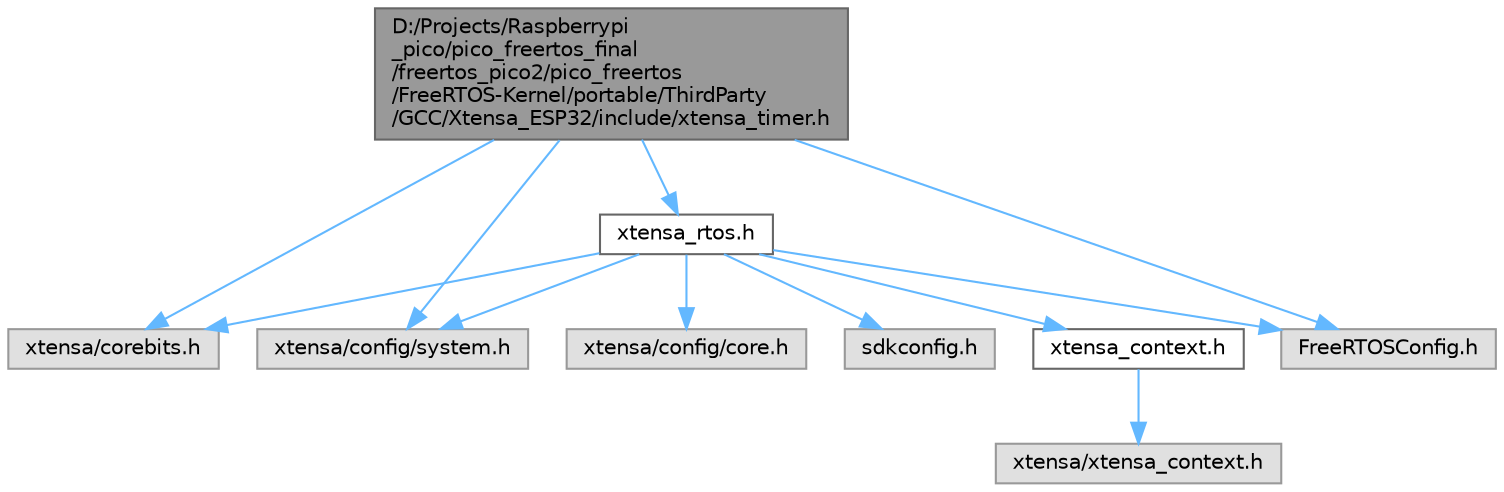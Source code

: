digraph "D:/Projects/Raspberrypi_pico/pico_freertos_final/freertos_pico2/pico_freertos/FreeRTOS-Kernel/portable/ThirdParty/GCC/Xtensa_ESP32/include/xtensa_timer.h"
{
 // LATEX_PDF_SIZE
  bgcolor="transparent";
  edge [fontname=Helvetica,fontsize=10,labelfontname=Helvetica,labelfontsize=10];
  node [fontname=Helvetica,fontsize=10,shape=box,height=0.2,width=0.4];
  Node1 [id="Node000001",label="D:/Projects/Raspberrypi\l_pico/pico_freertos_final\l/freertos_pico2/pico_freertos\l/FreeRTOS-Kernel/portable/ThirdParty\l/GCC/Xtensa_ESP32/include/xtensa_timer.h",height=0.2,width=0.4,color="gray40", fillcolor="grey60", style="filled", fontcolor="black",tooltip=" "];
  Node1 -> Node2 [id="edge12_Node000001_Node000002",color="steelblue1",style="solid",tooltip=" "];
  Node2 [id="Node000002",label="xtensa/corebits.h",height=0.2,width=0.4,color="grey60", fillcolor="#E0E0E0", style="filled",tooltip=" "];
  Node1 -> Node3 [id="edge13_Node000001_Node000003",color="steelblue1",style="solid",tooltip=" "];
  Node3 [id="Node000003",label="xtensa/config/system.h",height=0.2,width=0.4,color="grey60", fillcolor="#E0E0E0", style="filled",tooltip=" "];
  Node1 -> Node4 [id="edge14_Node000001_Node000004",color="steelblue1",style="solid",tooltip=" "];
  Node4 [id="Node000004",label="xtensa_rtos.h",height=0.2,width=0.4,color="grey40", fillcolor="white", style="filled",URL="$_g_c_c_2_xtensa___e_s_p32_2include_2xtensa__rtos_8h.html",tooltip=" "];
  Node4 -> Node5 [id="edge15_Node000004_Node000005",color="steelblue1",style="solid",tooltip=" "];
  Node5 [id="Node000005",label="xtensa/config/core.h",height=0.2,width=0.4,color="grey60", fillcolor="#E0E0E0", style="filled",tooltip=" "];
  Node4 -> Node2 [id="edge16_Node000004_Node000002",color="steelblue1",style="solid",tooltip=" "];
  Node4 -> Node3 [id="edge17_Node000004_Node000003",color="steelblue1",style="solid",tooltip=" "];
  Node4 -> Node6 [id="edge18_Node000004_Node000006",color="steelblue1",style="solid",tooltip=" "];
  Node6 [id="Node000006",label="sdkconfig.h",height=0.2,width=0.4,color="grey60", fillcolor="#E0E0E0", style="filled",tooltip=" "];
  Node4 -> Node7 [id="edge19_Node000004_Node000007",color="steelblue1",style="solid",tooltip=" "];
  Node7 [id="Node000007",label="FreeRTOSConfig.h",height=0.2,width=0.4,color="grey60", fillcolor="#E0E0E0", style="filled",tooltip=" "];
  Node4 -> Node8 [id="edge20_Node000004_Node000008",color="steelblue1",style="solid",tooltip=" "];
  Node8 [id="Node000008",label="xtensa_context.h",height=0.2,width=0.4,color="grey40", fillcolor="white", style="filled",URL="$_g_c_c_2_xtensa___e_s_p32_2include_2xtensa__context_8h.html",tooltip=" "];
  Node8 -> Node9 [id="edge21_Node000008_Node000009",color="steelblue1",style="solid",tooltip=" "];
  Node9 [id="Node000009",label="xtensa/xtensa_context.h",height=0.2,width=0.4,color="grey60", fillcolor="#E0E0E0", style="filled",tooltip=" "];
  Node1 -> Node7 [id="edge22_Node000001_Node000007",color="steelblue1",style="solid",tooltip=" "];
}
